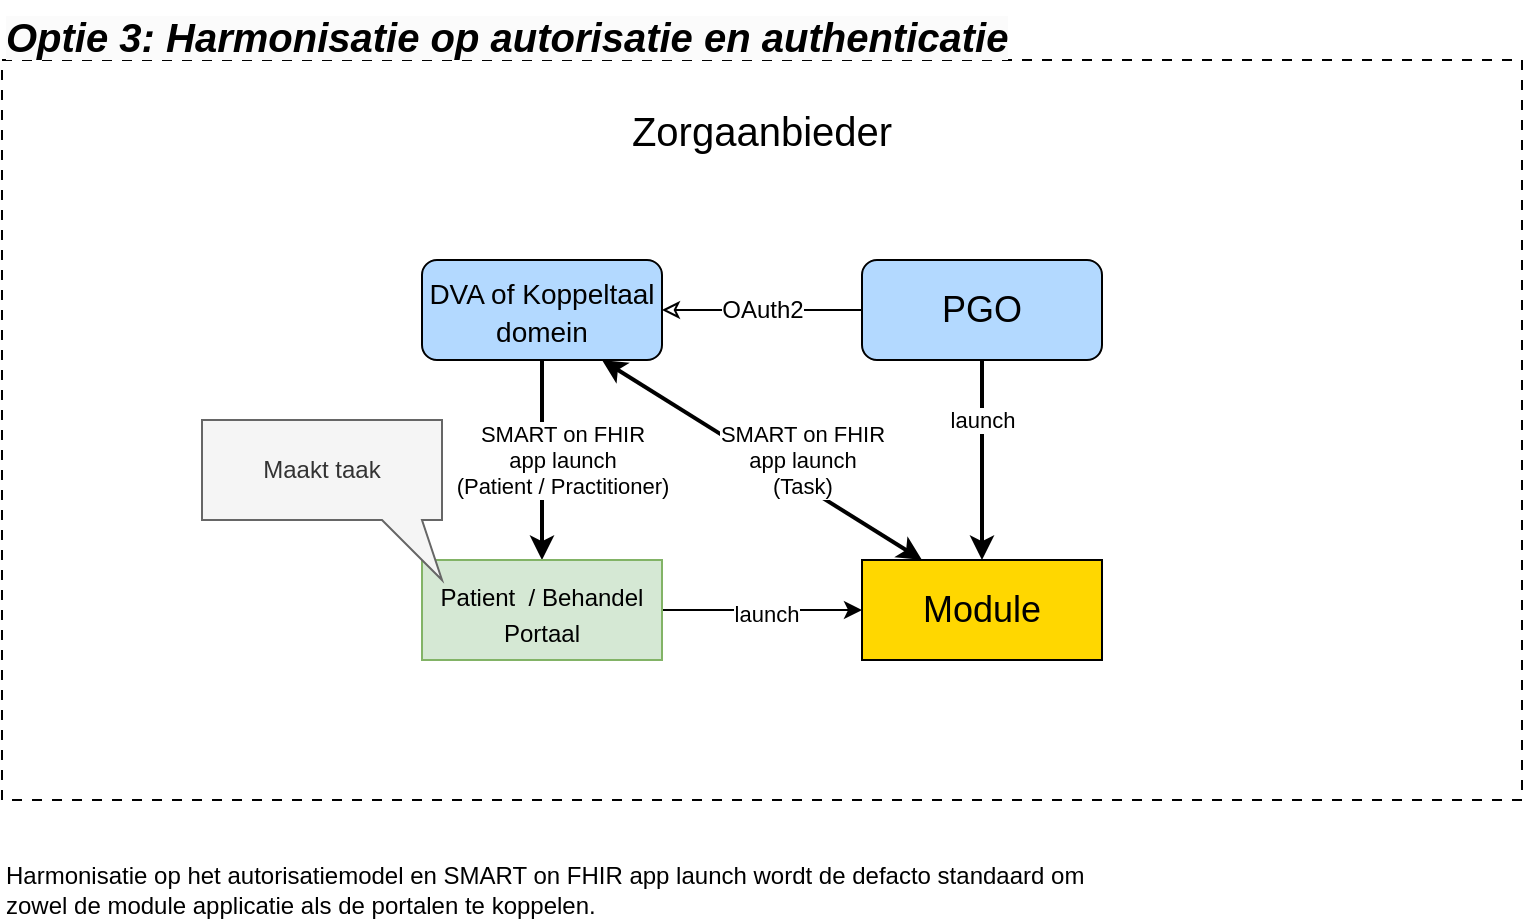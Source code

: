 <mxfile version="26.0.16">
  <diagram name="Page-1" id="AHYJxbk9YULL7Bk-z8VX">
    <mxGraphModel dx="1199" dy="761" grid="1" gridSize="10" guides="1" tooltips="1" connect="1" arrows="1" fold="1" page="1" pageScale="1" pageWidth="827" pageHeight="1169" math="0" shadow="0">
      <root>
        <mxCell id="0" />
        <mxCell id="1" parent="0" />
        <mxCell id="8134mIudAPuQFdkFbRee-2" value="" style="rounded=0;whiteSpace=wrap;html=1;dashed=1;dashPattern=5 5;fillColor=none;strokeColor=#000000;movable=0;resizable=0;rotatable=0;deletable=0;editable=0;locked=1;connectable=0;" parent="1" vertex="1">
          <mxGeometry x="40" y="40" width="760" height="370" as="geometry" />
        </mxCell>
        <mxCell id="8134mIudAPuQFdkFbRee-3" value="Zorgaanbieder" style="text;html=1;strokeColor=none;fillColor=none;align=center;verticalAlign=middle;whiteSpace=wrap;rounded=0;fontSize=20;fontStyle=0;" parent="1" vertex="1">
          <mxGeometry x="360" y="60" width="120" height="30" as="geometry" />
        </mxCell>
        <mxCell id="8134mIudAPuQFdkFbRee-4" value="&lt;div style=&quot;line-height: 100%;&quot;&gt;&lt;font style=&quot;font-size: 14px;&quot;&gt;DVA of Koppeltaal domein&lt;/font&gt;&lt;/div&gt;" style="rounded=1;whiteSpace=wrap;html=1;fillColor=#B3D9FF;strokeColor=#000000;fontSize=18;arcSize=15;" parent="1" vertex="1">
          <mxGeometry x="250" y="140" width="120" height="50" as="geometry" />
        </mxCell>
        <mxCell id="8134mIudAPuQFdkFbRee-5" value="PGO" style="rounded=1;whiteSpace=wrap;html=1;fillColor=#B3D9FF;strokeColor=#000000;fontSize=18;arcSize=15;" parent="1" vertex="1">
          <mxGeometry x="470" y="140" width="120" height="50" as="geometry" />
        </mxCell>
        <mxCell id="8134mIudAPuQFdkFbRee-6" value="Module" style="rounded=0;whiteSpace=wrap;html=1;fillColor=#FFD700;strokeColor=#000000;fontSize=18;" parent="1" vertex="1">
          <mxGeometry x="470" y="290" width="120" height="50" as="geometry" />
        </mxCell>
        <mxCell id="8134mIudAPuQFdkFbRee-7" value="OAuth2" style="edgeStyle=orthogonalEdgeStyle;rounded=0;orthogonalLoop=1;jettySize=auto;html=1;exitX=1;exitY=0.5;exitDx=0;exitDy=0;strokeColor=#000000;fontSize=12;startArrow=classic;startFill=0;endArrow=none;entryX=0;entryY=0.5;entryDx=0;entryDy=0;" parent="1" source="8134mIudAPuQFdkFbRee-4" target="8134mIudAPuQFdkFbRee-5" edge="1">
          <mxGeometry relative="1" as="geometry">
            <mxPoint x="259" y="165" as="sourcePoint" />
            <mxPoint x="319" y="165" as="targetPoint" />
            <mxPoint as="offset" />
          </mxGeometry>
        </mxCell>
        <mxCell id="8134mIudAPuQFdkFbRee-8" value="SMART on FHIR&lt;div&gt;app launch&lt;/div&gt;&lt;div&gt;(Task)&lt;/div&gt;" style="rounded=0;orthogonalLoop=1;jettySize=auto;html=1;exitX=0.75;exitY=1;exitDx=0;exitDy=0;entryX=0.25;entryY=0;entryDx=0;entryDy=0;strokeColor=#000000;strokeWidth=2;fontSize=11;startArrow=classic;startFill=1;" parent="1" source="8134mIudAPuQFdkFbRee-4" target="8134mIudAPuQFdkFbRee-6" edge="1">
          <mxGeometry x="0.18" y="11" relative="1" as="geometry">
            <mxPoint as="offset" />
          </mxGeometry>
        </mxCell>
        <mxCell id="8134mIudAPuQFdkFbRee-9" value="launch" style="rounded=0;orthogonalLoop=1;jettySize=auto;html=1;exitX=0.5;exitY=1;exitDx=0;exitDy=0;strokeColor=#000000;strokeWidth=2;fontSize=11;entryX=0.5;entryY=0;entryDx=0;entryDy=0;" parent="1" source="8134mIudAPuQFdkFbRee-5" target="8134mIudAPuQFdkFbRee-6" edge="1">
          <mxGeometry x="-0.4" relative="1" as="geometry">
            <mxPoint as="offset" />
            <mxPoint x="320" y="280" as="targetPoint" />
          </mxGeometry>
        </mxCell>
        <mxCell id="8134mIudAPuQFdkFbRee-12" value="SMART on FHIR&lt;div&gt;app launch&lt;/div&gt;&lt;div&gt;(Patient /&amp;nbsp;&lt;span style=&quot;background-color: light-dark(#ffffff, var(--ge-dark-color, #121212)); color: light-dark(rgb(0, 0, 0), rgb(255, 255, 255));&quot;&gt;Practitioner&lt;/span&gt;&lt;span style=&quot;background-color: light-dark(#ffffff, var(--ge-dark-color, #121212)); color: light-dark(rgb(0, 0, 0), rgb(255, 255, 255));&quot;&gt;)&lt;/span&gt;&lt;/div&gt;" style="rounded=0;orthogonalLoop=1;jettySize=auto;html=1;exitX=0.5;exitY=1;exitDx=0;exitDy=0;strokeColor=#000000;strokeWidth=2;fontSize=11;entryX=0.5;entryY=0;entryDx=0;entryDy=0;" parent="1" source="8134mIudAPuQFdkFbRee-4" target="cy_ahVFa6HVUHWgnelpP-1" edge="1">
          <mxGeometry y="10" relative="1" as="geometry">
            <mxPoint as="offset" />
            <mxPoint x="200" y="290" as="targetPoint" />
            <mxPoint x="200" y="190" as="sourcePoint" />
          </mxGeometry>
        </mxCell>
        <mxCell id="cy_ahVFa6HVUHWgnelpP-2" style="edgeStyle=orthogonalEdgeStyle;rounded=0;orthogonalLoop=1;jettySize=auto;html=1;entryX=0;entryY=0.5;entryDx=0;entryDy=0;" parent="1" source="cy_ahVFa6HVUHWgnelpP-1" target="8134mIudAPuQFdkFbRee-6" edge="1">
          <mxGeometry relative="1" as="geometry" />
        </mxCell>
        <mxCell id="cy_ahVFa6HVUHWgnelpP-3" value="launch" style="edgeLabel;html=1;align=center;verticalAlign=middle;resizable=0;points=[];" parent="cy_ahVFa6HVUHWgnelpP-2" vertex="1" connectable="0">
          <mxGeometry x="0.033" y="-2" relative="1" as="geometry">
            <mxPoint as="offset" />
          </mxGeometry>
        </mxCell>
        <mxCell id="cy_ahVFa6HVUHWgnelpP-1" value="&lt;div style=&quot;line-height: 100%;&quot;&gt;&lt;font style=&quot;font-size: 12px; line-height: 100%;&quot;&gt;Patient&amp;nbsp; / Behandel&lt;/font&gt;&lt;div&gt;&lt;font style=&quot;font-size: 12px; line-height: 100%;&quot;&gt;Portaal&lt;/font&gt;&lt;/div&gt;&lt;/div&gt;" style="rounded=0;whiteSpace=wrap;html=1;fillColor=#d5e8d4;strokeColor=#82b366;fontSize=18;verticalAlign=middle;" parent="1" vertex="1">
          <mxGeometry x="250" y="290" width="120" height="50" as="geometry" />
        </mxCell>
        <mxCell id="8134mIudAPuQFdkFbRee-13" value="Maakt taak" style="shape=callout;whiteSpace=wrap;html=1;perimeter=calloutPerimeter;fillColor=#f5f5f5;strokeColor=#666666;fontColor=#333333;position2=1;base=20;size=30;position=0.75;" parent="1" vertex="1">
          <mxGeometry x="140" y="220" width="120" height="80" as="geometry" />
        </mxCell>
        <mxCell id="FcpIPLqm7r6Kxf1jZpRy-1" value="Harmonisatie op het autorisatiemodel en SMART on FHIR app launch wordt de defacto standaard om zowel de module applicatie als de portalen te koppelen." style="text;html=1;align=left;verticalAlign=middle;whiteSpace=wrap;rounded=0;" parent="1" vertex="1">
          <mxGeometry x="40" y="440" width="560" height="30" as="geometry" />
        </mxCell>
        <mxCell id="f7gBogksQmtnomkRgFfb-1" value="&lt;span style=&quot;color: rgb(0, 0, 0); font-family: Helvetica; font-size: 20px; font-style: italic; font-variant-ligatures: normal; font-variant-caps: normal; font-weight: 700; letter-spacing: normal; orphans: 2; text-align: center; text-indent: 0px; text-transform: none; widows: 2; word-spacing: 0px; -webkit-text-stroke-width: 0px; white-space: normal; background-color: rgb(251, 251, 251); text-decoration-thickness: initial; text-decoration-style: initial; text-decoration-color: initial; display: inline !important; float: none;&quot;&gt;Optie 3: Harmonisatie op autorisatie en authenticatie&lt;/span&gt;" style="text;whiteSpace=wrap;html=1;" vertex="1" parent="1">
          <mxGeometry x="40" y="10" width="750" height="70" as="geometry" />
        </mxCell>
      </root>
    </mxGraphModel>
  </diagram>
</mxfile>
